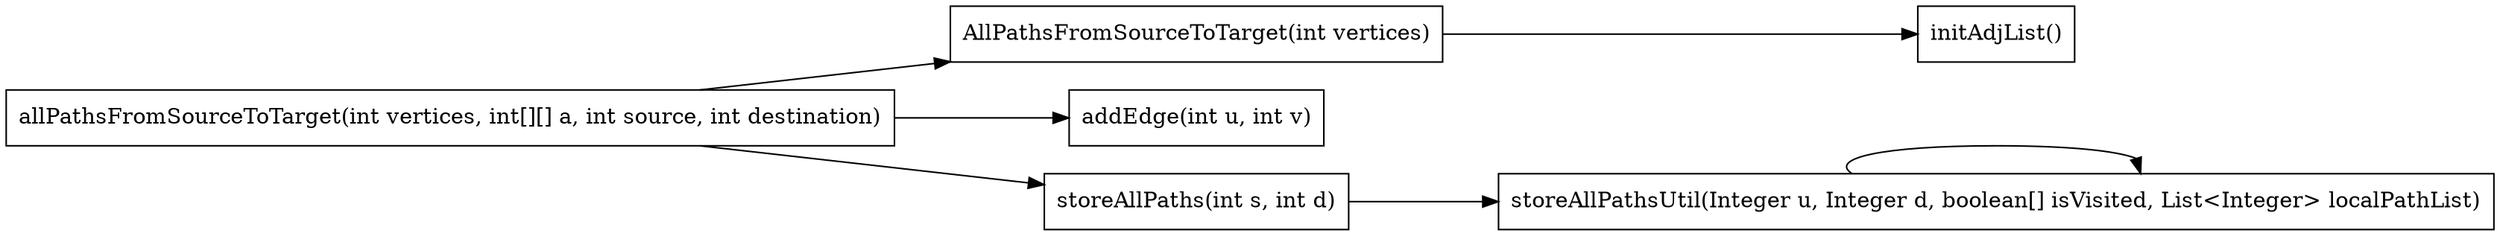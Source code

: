 digraph CallGraph {
    rankdir=LR;
    node [shape=box];

    // Constructor
    "AllPathsFromSourceToTarget(int vertices)" -> "initAdjList()";

    // Utility method
    "initAdjList()";

    // Method to add edge
    "addEdge(int u, int v)";

    // Method to store all paths
    "storeAllPaths(int s, int d)" -> "storeAllPathsUtil(Integer u, Integer d, boolean[] isVisited, List<Integer> localPathList)";

    // Recursive utility method
    "storeAllPathsUtil(Integer u, Integer d, boolean[] isVisited, List<Integer> localPathList)" -> "storeAllPathsUtil(Integer u, Integer d, boolean[] isVisited, List<Integer> localPathList)";

    // Driver program
    "allPathsFromSourceToTarget(int vertices, int[][] a, int source, int destination)" -> "AllPathsFromSourceToTarget(int vertices)";
    "allPathsFromSourceToTarget(int vertices, int[][] a, int source, int destination)" -> "addEdge(int u, int v)";
    "allPathsFromSourceToTarget(int vertices, int[][] a, int source, int destination)" -> "storeAllPaths(int s, int d)";
}

